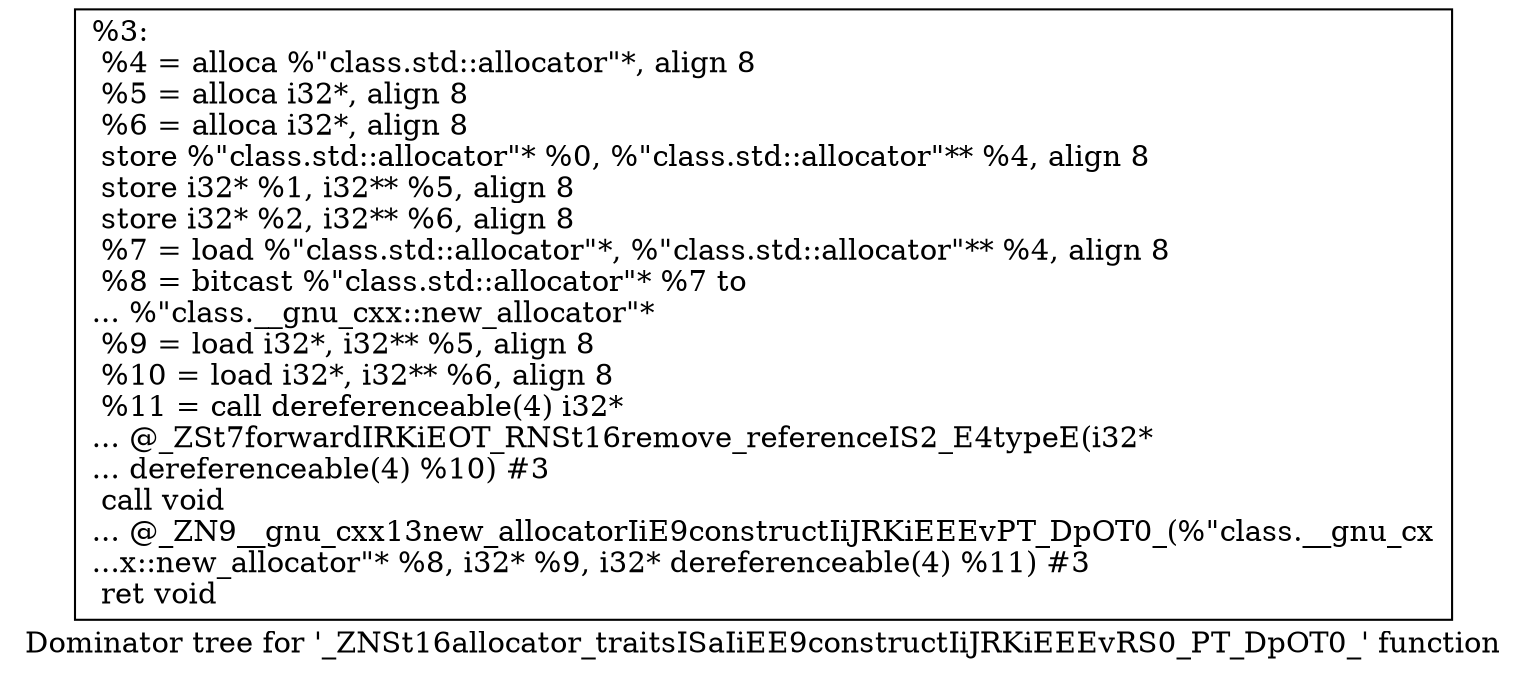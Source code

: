 digraph "Dominator tree for '_ZNSt16allocator_traitsISaIiEE9constructIiJRKiEEEvRS0_PT_DpOT0_' function" {
	label="Dominator tree for '_ZNSt16allocator_traitsISaIiEE9constructIiJRKiEEEvRS0_PT_DpOT0_' function";

	Node0x1471880 [shape=record,label="{%3:\l  %4 = alloca %\"class.std::allocator\"*, align 8\l  %5 = alloca i32*, align 8\l  %6 = alloca i32*, align 8\l  store %\"class.std::allocator\"* %0, %\"class.std::allocator\"** %4, align 8\l  store i32* %1, i32** %5, align 8\l  store i32* %2, i32** %6, align 8\l  %7 = load %\"class.std::allocator\"*, %\"class.std::allocator\"** %4, align 8\l  %8 = bitcast %\"class.std::allocator\"* %7 to\l... %\"class.__gnu_cxx::new_allocator\"*\l  %9 = load i32*, i32** %5, align 8\l  %10 = load i32*, i32** %6, align 8\l  %11 = call dereferenceable(4) i32*\l... @_ZSt7forwardIRKiEOT_RNSt16remove_referenceIS2_E4typeE(i32*\l... dereferenceable(4) %10) #3\l  call void\l... @_ZN9__gnu_cxx13new_allocatorIiE9constructIiJRKiEEEvPT_DpOT0_(%\"class.__gnu_cx\l...x::new_allocator\"* %8, i32* %9, i32* dereferenceable(4) %11) #3\l  ret void\l}"];
}
